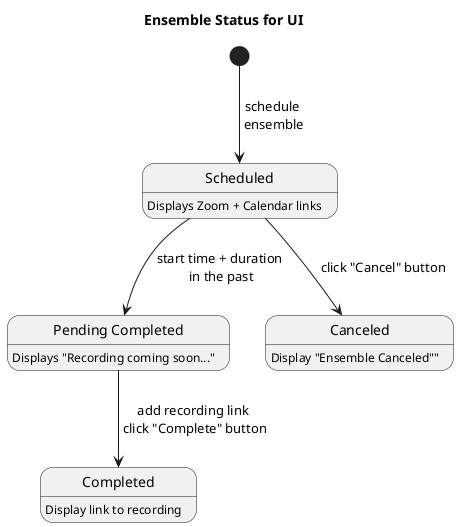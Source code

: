 @startuml
title Ensemble Status for UI

state "Pending Completed" as Pending

[*] --> Scheduled : schedule\n ensemble
Scheduled: Displays Zoom + Calendar links
Scheduled --> Pending : start time + duration\n in the past
Pending: Displays "Recording coming soon..."
Pending --> Completed : add recording link\n click "Complete" button
Completed: Display link to recording
Scheduled --> Canceled : click "Cancel" button
Canceled: Display "Ensemble Canceled""

@enduml